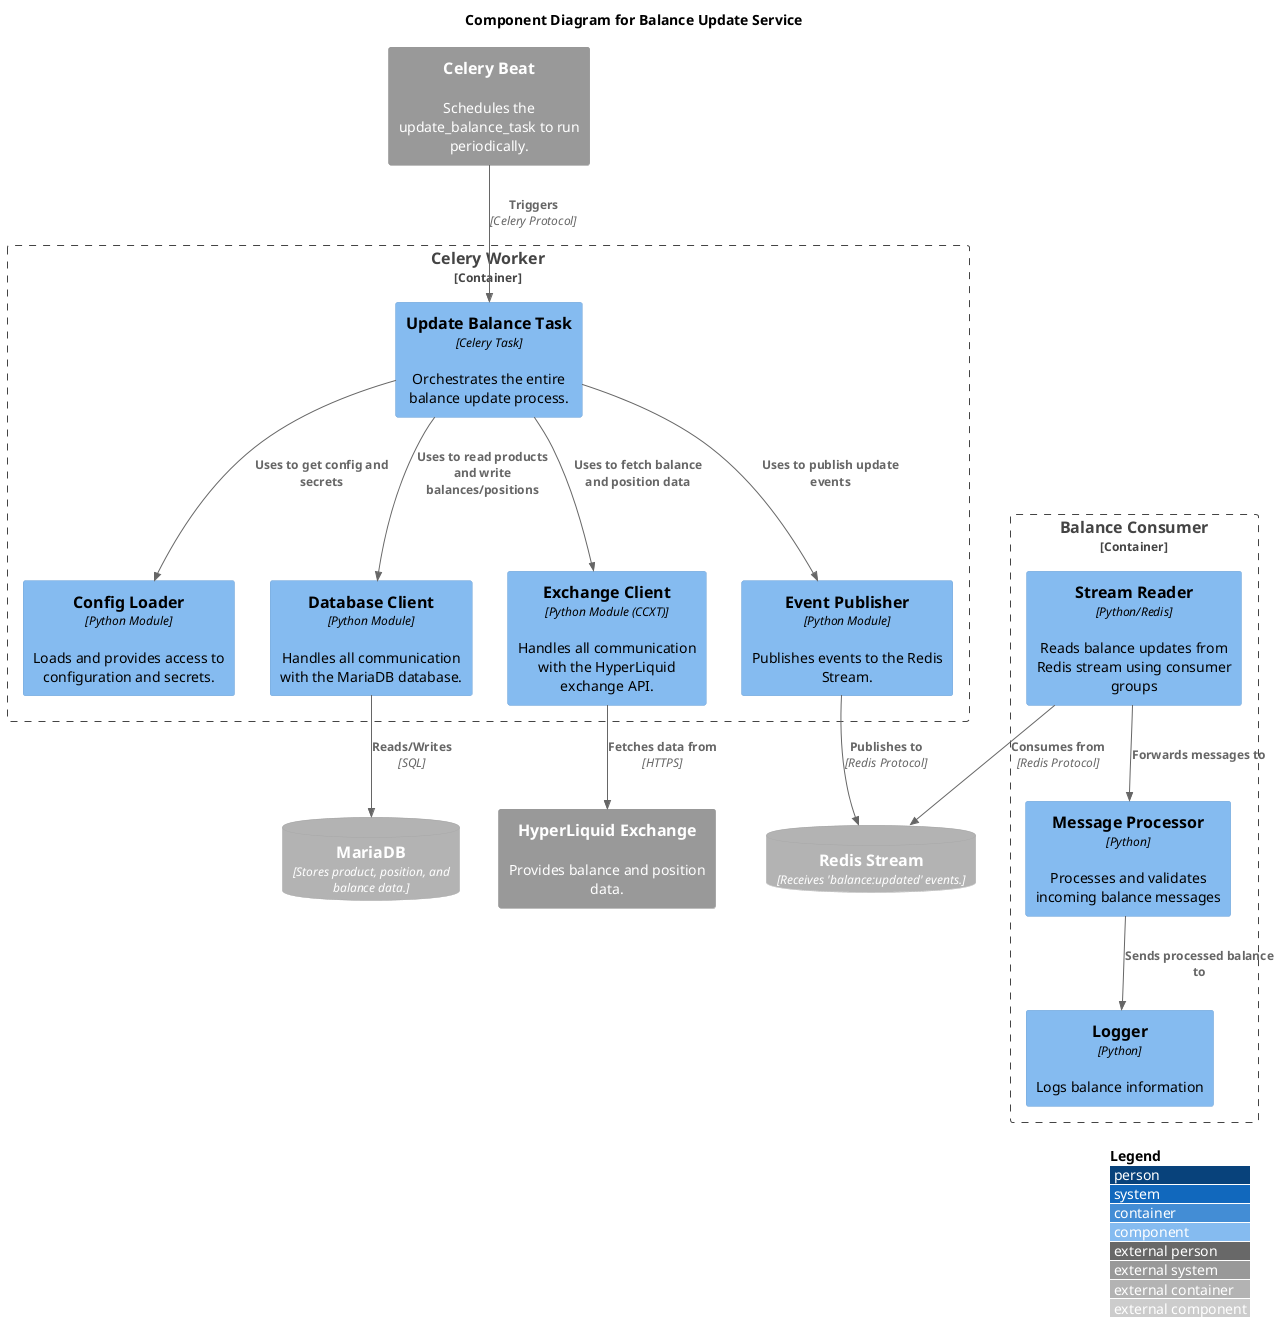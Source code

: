 @startuml Balance Service Components
!include <C4/C4_Component.puml>

LAYOUT_WITH_LEGEND()
LAYOUT_TOP_DOWN()

title Component Diagram for Balance Update Service

Container_Boundary(celery_worker, "Celery Worker") {
    Component(update_balance_task, "Update Balance Task", "Celery Task", "Orchestrates the entire balance update process.")
    Component(config_loader, "Config Loader", "Python Module", "Loads and provides access to configuration and secrets.")
    Component(db_client, "Database Client", "Python Module", "Handles all communication with the MariaDB database.")
    Component(exchange_client, "Exchange Client", "Python Module (CCXT)", "Handles all communication with the HyperLiquid exchange API.")
    Component(event_publisher, "Event Publisher", "Python Module", "Publishes events to the Redis Stream.")

    Rel(update_balance_task, config_loader, "Uses to get config and secrets")
    Rel(update_balance_task, db_client, "Uses to read products and write balances/positions")
    Rel(update_balance_task, exchange_client, "Uses to fetch balance and position data")
    Rel(update_balance_task, event_publisher, "Uses to publish update events")
}

Container_Boundary(balance_consumer, "Balance Consumer") {
    Component(stream_reader, "Stream Reader", "Python/Redis", "Reads balance updates from Redis stream using consumer groups")
    Component(message_processor, "Message Processor", "Python", "Processes and validates incoming balance messages")
    Component(logger, "Logger", "Python", "Logs balance information")

    Rel(stream_reader, message_processor, "Forwards messages to")
    Rel(message_processor, logger, "Sends processed balance to")
}

System_Ext(celery_beat, "Celery Beat", "Schedules the update_balance_task to run periodically.")
ContainerDb_Ext(mariadb, "MariaDB", "Stores product, position, and balance data.")
ContainerDb_Ext(redis_stream, "Redis Stream", "Receives 'balance:updated' events.")
System_Ext(hyperliquid, "HyperLiquid Exchange", "Provides balance and position data.")

Rel(celery_beat, update_balance_task, "Triggers", "Celery Protocol")
Rel(db_client, mariadb, "Reads/Writes", "SQL")
Rel(exchange_client, hyperliquid, "Fetches data from", "HTTPS")
Rel(event_publisher, redis_stream, "Publishes to", "Redis Protocol")
Rel(stream_reader, redis_stream, "Consumes from", "Redis Protocol")

@enduml
